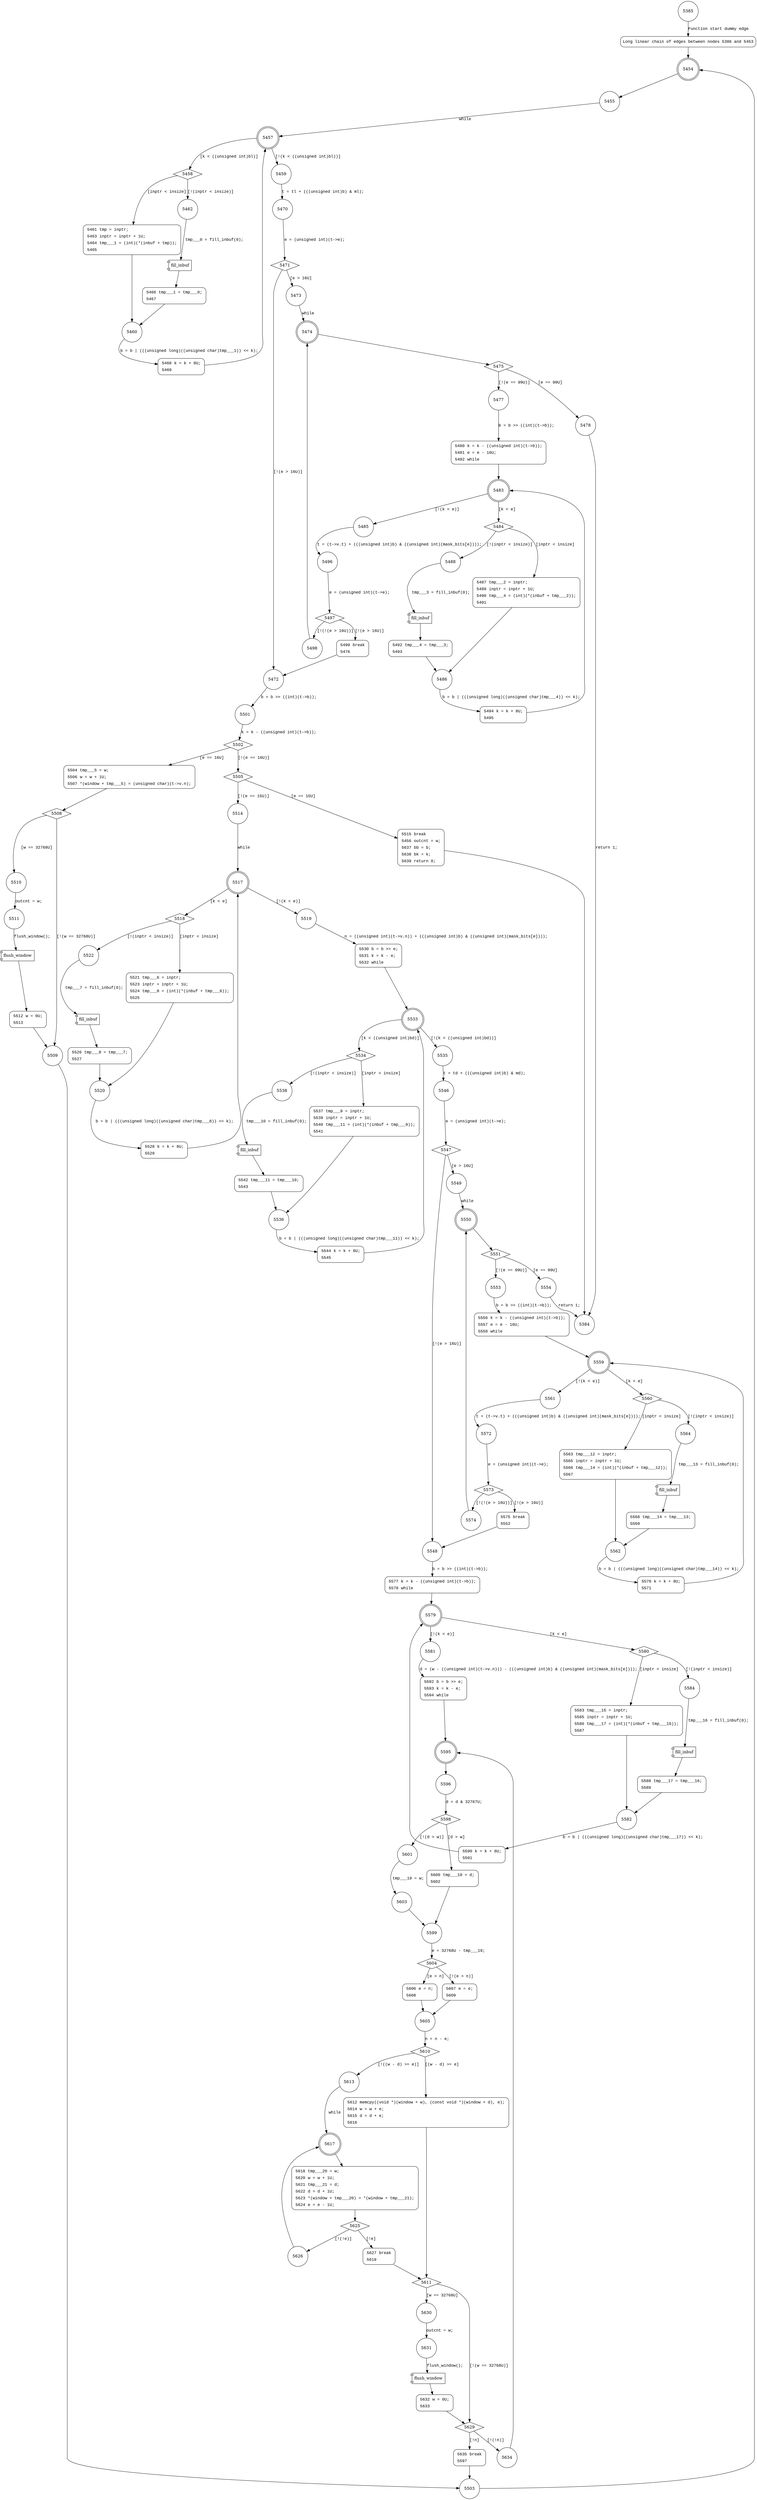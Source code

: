 digraph inflate_codes {
5385 [shape="circle"]
5386 [shape="circle"]
5454 [shape="doublecircle"]
5455 [shape="circle"]
5457 [shape="doublecircle"]
5459 [shape="circle"]
5458 [shape="diamond"]
5462 [shape="circle"]
5461 [shape="circle"]
5460 [shape="circle"]
5468 [shape="circle"]
5466 [shape="circle"]
5470 [shape="circle"]
5471 [shape="diamond"]
5472 [shape="circle"]
5473 [shape="circle"]
5474 [shape="doublecircle"]
5475 [shape="diamond"]
5477 [shape="circle"]
5478 [shape="circle"]
5480 [shape="circle"]
5483 [shape="doublecircle"]
5485 [shape="circle"]
5484 [shape="diamond"]
5488 [shape="circle"]
5487 [shape="circle"]
5486 [shape="circle"]
5494 [shape="circle"]
5492 [shape="circle"]
5496 [shape="circle"]
5497 [shape="diamond"]
5498 [shape="circle"]
5499 [shape="circle"]
5501 [shape="circle"]
5502 [shape="diamond"]
5505 [shape="diamond"]
5504 [shape="circle"]
5508 [shape="diamond"]
5509 [shape="circle"]
5510 [shape="circle"]
5511 [shape="circle"]
5512 [shape="circle"]
5503 [shape="circle"]
5514 [shape="circle"]
5515 [shape="circle"]
5517 [shape="doublecircle"]
5519 [shape="circle"]
5518 [shape="diamond"]
5522 [shape="circle"]
5521 [shape="circle"]
5520 [shape="circle"]
5528 [shape="circle"]
5526 [shape="circle"]
5530 [shape="circle"]
5533 [shape="doublecircle"]
5535 [shape="circle"]
5534 [shape="diamond"]
5538 [shape="circle"]
5537 [shape="circle"]
5536 [shape="circle"]
5544 [shape="circle"]
5542 [shape="circle"]
5546 [shape="circle"]
5547 [shape="diamond"]
5548 [shape="circle"]
5549 [shape="circle"]
5550 [shape="doublecircle"]
5551 [shape="diamond"]
5553 [shape="circle"]
5554 [shape="circle"]
5556 [shape="circle"]
5559 [shape="doublecircle"]
5561 [shape="circle"]
5560 [shape="diamond"]
5564 [shape="circle"]
5563 [shape="circle"]
5562 [shape="circle"]
5570 [shape="circle"]
5568 [shape="circle"]
5572 [shape="circle"]
5573 [shape="diamond"]
5574 [shape="circle"]
5575 [shape="circle"]
5577 [shape="circle"]
5579 [shape="doublecircle"]
5581 [shape="circle"]
5580 [shape="diamond"]
5584 [shape="circle"]
5583 [shape="circle"]
5582 [shape="circle"]
5590 [shape="circle"]
5588 [shape="circle"]
5592 [shape="circle"]
5595 [shape="doublecircle"]
5596 [shape="circle"]
5598 [shape="diamond"]
5601 [shape="circle"]
5600 [shape="circle"]
5599 [shape="circle"]
5604 [shape="diamond"]
5607 [shape="circle"]
5606 [shape="circle"]
5605 [shape="circle"]
5610 [shape="diamond"]
5613 [shape="circle"]
5612 [shape="circle"]
5611 [shape="diamond"]
5629 [shape="diamond"]
5630 [shape="circle"]
5631 [shape="circle"]
5632 [shape="circle"]
5634 [shape="circle"]
5635 [shape="circle"]
5617 [shape="doublecircle"]
5618 [shape="circle"]
5625 [shape="diamond"]
5626 [shape="circle"]
5627 [shape="circle"]
5603 [shape="circle"]
5384 [shape="circle"]
5386 [style="filled,bold" penwidth="1" fillcolor="white" fontname="Courier New" shape="Mrecord" label="Long linear chain of edges between nodes 5386 and 5453"]
5386 -> 5454[label=""]
5461 [style="filled,bold" penwidth="1" fillcolor="white" fontname="Courier New" shape="Mrecord" label=<<table border="0" cellborder="0" cellpadding="3" bgcolor="white"><tr><td align="right">5461</td><td align="left">tmp = inptr;</td></tr><tr><td align="right">5463</td><td align="left">inptr = inptr + 1U;</td></tr><tr><td align="right">5464</td><td align="left">tmp___1 = (int)(*(inbuf + tmp));</td></tr><tr><td align="right">5465</td><td align="left"></td></tr></table>>]
5461 -> 5460[label=""]
5468 [style="filled,bold" penwidth="1" fillcolor="white" fontname="Courier New" shape="Mrecord" label=<<table border="0" cellborder="0" cellpadding="3" bgcolor="white"><tr><td align="right">5468</td><td align="left">k = k + 8U;</td></tr><tr><td align="right">5469</td><td align="left"></td></tr></table>>]
5468 -> 5457[label=""]
5466 [style="filled,bold" penwidth="1" fillcolor="white" fontname="Courier New" shape="Mrecord" label=<<table border="0" cellborder="0" cellpadding="3" bgcolor="white"><tr><td align="right">5466</td><td align="left">tmp___1 = tmp___0;</td></tr><tr><td align="right">5467</td><td align="left"></td></tr></table>>]
5466 -> 5460[label=""]
5480 [style="filled,bold" penwidth="1" fillcolor="white" fontname="Courier New" shape="Mrecord" label=<<table border="0" cellborder="0" cellpadding="3" bgcolor="white"><tr><td align="right">5480</td><td align="left">k = k - ((unsigned int)(t-&gt;b));</td></tr><tr><td align="right">5481</td><td align="left">e = e - 16U;</td></tr><tr><td align="right">5482</td><td align="left">while</td></tr></table>>]
5480 -> 5483[label=""]
5487 [style="filled,bold" penwidth="1" fillcolor="white" fontname="Courier New" shape="Mrecord" label=<<table border="0" cellborder="0" cellpadding="3" bgcolor="white"><tr><td align="right">5487</td><td align="left">tmp___2 = inptr;</td></tr><tr><td align="right">5489</td><td align="left">inptr = inptr + 1U;</td></tr><tr><td align="right">5490</td><td align="left">tmp___4 = (int)(*(inbuf + tmp___2));</td></tr><tr><td align="right">5491</td><td align="left"></td></tr></table>>]
5487 -> 5486[label=""]
5494 [style="filled,bold" penwidth="1" fillcolor="white" fontname="Courier New" shape="Mrecord" label=<<table border="0" cellborder="0" cellpadding="3" bgcolor="white"><tr><td align="right">5494</td><td align="left">k = k + 8U;</td></tr><tr><td align="right">5495</td><td align="left"></td></tr></table>>]
5494 -> 5483[label=""]
5492 [style="filled,bold" penwidth="1" fillcolor="white" fontname="Courier New" shape="Mrecord" label=<<table border="0" cellborder="0" cellpadding="3" bgcolor="white"><tr><td align="right">5492</td><td align="left">tmp___4 = tmp___3;</td></tr><tr><td align="right">5493</td><td align="left"></td></tr></table>>]
5492 -> 5486[label=""]
5499 [style="filled,bold" penwidth="1" fillcolor="white" fontname="Courier New" shape="Mrecord" label=<<table border="0" cellborder="0" cellpadding="3" bgcolor="white"><tr><td align="right">5499</td><td align="left">break</td></tr><tr><td align="right">5476</td><td align="left"></td></tr></table>>]
5499 -> 5472[label=""]
5504 [style="filled,bold" penwidth="1" fillcolor="white" fontname="Courier New" shape="Mrecord" label=<<table border="0" cellborder="0" cellpadding="3" bgcolor="white"><tr><td align="right">5504</td><td align="left">tmp___5 = w;</td></tr><tr><td align="right">5506</td><td align="left">w = w + 1U;</td></tr><tr><td align="right">5507</td><td align="left">*(window + tmp___5) = (unsigned char)(t-&gt;v.n);</td></tr></table>>]
5504 -> 5508[label=""]
5512 [style="filled,bold" penwidth="1" fillcolor="white" fontname="Courier New" shape="Mrecord" label=<<table border="0" cellborder="0" cellpadding="3" bgcolor="white"><tr><td align="right">5512</td><td align="left">w = 0U;</td></tr><tr><td align="right">5513</td><td align="left"></td></tr></table>>]
5512 -> 5509[label=""]
5515 [style="filled,bold" penwidth="1" fillcolor="white" fontname="Courier New" shape="Mrecord" label=<<table border="0" cellborder="0" cellpadding="3" bgcolor="white"><tr><td align="right">5515</td><td align="left">break</td></tr><tr><td align="right">5456</td><td align="left">outcnt = w;</td></tr><tr><td align="right">5637</td><td align="left">bb = b;</td></tr><tr><td align="right">5638</td><td align="left">bk = k;</td></tr><tr><td align="right">5639</td><td align="left">return 0;</td></tr></table>>]
5515 -> 5384[label=""]
5521 [style="filled,bold" penwidth="1" fillcolor="white" fontname="Courier New" shape="Mrecord" label=<<table border="0" cellborder="0" cellpadding="3" bgcolor="white"><tr><td align="right">5521</td><td align="left">tmp___6 = inptr;</td></tr><tr><td align="right">5523</td><td align="left">inptr = inptr + 1U;</td></tr><tr><td align="right">5524</td><td align="left">tmp___8 = (int)(*(inbuf + tmp___6));</td></tr><tr><td align="right">5525</td><td align="left"></td></tr></table>>]
5521 -> 5520[label=""]
5528 [style="filled,bold" penwidth="1" fillcolor="white" fontname="Courier New" shape="Mrecord" label=<<table border="0" cellborder="0" cellpadding="3" bgcolor="white"><tr><td align="right">5528</td><td align="left">k = k + 8U;</td></tr><tr><td align="right">5529</td><td align="left"></td></tr></table>>]
5528 -> 5517[label=""]
5526 [style="filled,bold" penwidth="1" fillcolor="white" fontname="Courier New" shape="Mrecord" label=<<table border="0" cellborder="0" cellpadding="3" bgcolor="white"><tr><td align="right">5526</td><td align="left">tmp___8 = tmp___7;</td></tr><tr><td align="right">5527</td><td align="left"></td></tr></table>>]
5526 -> 5520[label=""]
5530 [style="filled,bold" penwidth="1" fillcolor="white" fontname="Courier New" shape="Mrecord" label=<<table border="0" cellborder="0" cellpadding="3" bgcolor="white"><tr><td align="right">5530</td><td align="left">b = b &gt;&gt; e;</td></tr><tr><td align="right">5531</td><td align="left">k = k - e;</td></tr><tr><td align="right">5532</td><td align="left">while</td></tr></table>>]
5530 -> 5533[label=""]
5537 [style="filled,bold" penwidth="1" fillcolor="white" fontname="Courier New" shape="Mrecord" label=<<table border="0" cellborder="0" cellpadding="3" bgcolor="white"><tr><td align="right">5537</td><td align="left">tmp___9 = inptr;</td></tr><tr><td align="right">5539</td><td align="left">inptr = inptr + 1U;</td></tr><tr><td align="right">5540</td><td align="left">tmp___11 = (int)(*(inbuf + tmp___9));</td></tr><tr><td align="right">5541</td><td align="left"></td></tr></table>>]
5537 -> 5536[label=""]
5544 [style="filled,bold" penwidth="1" fillcolor="white" fontname="Courier New" shape="Mrecord" label=<<table border="0" cellborder="0" cellpadding="3" bgcolor="white"><tr><td align="right">5544</td><td align="left">k = k + 8U;</td></tr><tr><td align="right">5545</td><td align="left"></td></tr></table>>]
5544 -> 5533[label=""]
5542 [style="filled,bold" penwidth="1" fillcolor="white" fontname="Courier New" shape="Mrecord" label=<<table border="0" cellborder="0" cellpadding="3" bgcolor="white"><tr><td align="right">5542</td><td align="left">tmp___11 = tmp___10;</td></tr><tr><td align="right">5543</td><td align="left"></td></tr></table>>]
5542 -> 5536[label=""]
5556 [style="filled,bold" penwidth="1" fillcolor="white" fontname="Courier New" shape="Mrecord" label=<<table border="0" cellborder="0" cellpadding="3" bgcolor="white"><tr><td align="right">5556</td><td align="left">k = k - ((unsigned int)(t-&gt;b));</td></tr><tr><td align="right">5557</td><td align="left">e = e - 16U;</td></tr><tr><td align="right">5558</td><td align="left">while</td></tr></table>>]
5556 -> 5559[label=""]
5563 [style="filled,bold" penwidth="1" fillcolor="white" fontname="Courier New" shape="Mrecord" label=<<table border="0" cellborder="0" cellpadding="3" bgcolor="white"><tr><td align="right">5563</td><td align="left">tmp___12 = inptr;</td></tr><tr><td align="right">5565</td><td align="left">inptr = inptr + 1U;</td></tr><tr><td align="right">5566</td><td align="left">tmp___14 = (int)(*(inbuf + tmp___12));</td></tr><tr><td align="right">5567</td><td align="left"></td></tr></table>>]
5563 -> 5562[label=""]
5570 [style="filled,bold" penwidth="1" fillcolor="white" fontname="Courier New" shape="Mrecord" label=<<table border="0" cellborder="0" cellpadding="3" bgcolor="white"><tr><td align="right">5570</td><td align="left">k = k + 8U;</td></tr><tr><td align="right">5571</td><td align="left"></td></tr></table>>]
5570 -> 5559[label=""]
5568 [style="filled,bold" penwidth="1" fillcolor="white" fontname="Courier New" shape="Mrecord" label=<<table border="0" cellborder="0" cellpadding="3" bgcolor="white"><tr><td align="right">5568</td><td align="left">tmp___14 = tmp___13;</td></tr><tr><td align="right">5569</td><td align="left"></td></tr></table>>]
5568 -> 5562[label=""]
5575 [style="filled,bold" penwidth="1" fillcolor="white" fontname="Courier New" shape="Mrecord" label=<<table border="0" cellborder="0" cellpadding="3" bgcolor="white"><tr><td align="right">5575</td><td align="left">break</td></tr><tr><td align="right">5552</td><td align="left"></td></tr></table>>]
5575 -> 5548[label=""]
5577 [style="filled,bold" penwidth="1" fillcolor="white" fontname="Courier New" shape="Mrecord" label=<<table border="0" cellborder="0" cellpadding="3" bgcolor="white"><tr><td align="right">5577</td><td align="left">k = k - ((unsigned int)(t-&gt;b));</td></tr><tr><td align="right">5578</td><td align="left">while</td></tr></table>>]
5577 -> 5579[label=""]
5583 [style="filled,bold" penwidth="1" fillcolor="white" fontname="Courier New" shape="Mrecord" label=<<table border="0" cellborder="0" cellpadding="3" bgcolor="white"><tr><td align="right">5583</td><td align="left">tmp___15 = inptr;</td></tr><tr><td align="right">5585</td><td align="left">inptr = inptr + 1U;</td></tr><tr><td align="right">5586</td><td align="left">tmp___17 = (int)(*(inbuf + tmp___15));</td></tr><tr><td align="right">5587</td><td align="left"></td></tr></table>>]
5583 -> 5582[label=""]
5590 [style="filled,bold" penwidth="1" fillcolor="white" fontname="Courier New" shape="Mrecord" label=<<table border="0" cellborder="0" cellpadding="3" bgcolor="white"><tr><td align="right">5590</td><td align="left">k = k + 8U;</td></tr><tr><td align="right">5591</td><td align="left"></td></tr></table>>]
5590 -> 5579[label=""]
5588 [style="filled,bold" penwidth="1" fillcolor="white" fontname="Courier New" shape="Mrecord" label=<<table border="0" cellborder="0" cellpadding="3" bgcolor="white"><tr><td align="right">5588</td><td align="left">tmp___17 = tmp___16;</td></tr><tr><td align="right">5589</td><td align="left"></td></tr></table>>]
5588 -> 5582[label=""]
5592 [style="filled,bold" penwidth="1" fillcolor="white" fontname="Courier New" shape="Mrecord" label=<<table border="0" cellborder="0" cellpadding="3" bgcolor="white"><tr><td align="right">5592</td><td align="left">b = b &gt;&gt; e;</td></tr><tr><td align="right">5593</td><td align="left">k = k - e;</td></tr><tr><td align="right">5594</td><td align="left">while</td></tr></table>>]
5592 -> 5595[label=""]
5600 [style="filled,bold" penwidth="1" fillcolor="white" fontname="Courier New" shape="Mrecord" label=<<table border="0" cellborder="0" cellpadding="3" bgcolor="white"><tr><td align="right">5600</td><td align="left">tmp___19 = d;</td></tr><tr><td align="right">5602</td><td align="left"></td></tr></table>>]
5600 -> 5599[label=""]
5606 [style="filled,bold" penwidth="1" fillcolor="white" fontname="Courier New" shape="Mrecord" label=<<table border="0" cellborder="0" cellpadding="3" bgcolor="white"><tr><td align="right">5606</td><td align="left">e = n;</td></tr><tr><td align="right">5608</td><td align="left"></td></tr></table>>]
5606 -> 5605[label=""]
5612 [style="filled,bold" penwidth="1" fillcolor="white" fontname="Courier New" shape="Mrecord" label=<<table border="0" cellborder="0" cellpadding="3" bgcolor="white"><tr><td align="right">5612</td><td align="left">memcpy((void *)(window + w), (const void *)(window + d), e);</td></tr><tr><td align="right">5614</td><td align="left">w = w + e;</td></tr><tr><td align="right">5615</td><td align="left">d = d + e;</td></tr><tr><td align="right">5616</td><td align="left"></td></tr></table>>]
5612 -> 5611[label=""]
5632 [style="filled,bold" penwidth="1" fillcolor="white" fontname="Courier New" shape="Mrecord" label=<<table border="0" cellborder="0" cellpadding="3" bgcolor="white"><tr><td align="right">5632</td><td align="left">w = 0U;</td></tr><tr><td align="right">5633</td><td align="left"></td></tr></table>>]
5632 -> 5629[label=""]
5635 [style="filled,bold" penwidth="1" fillcolor="white" fontname="Courier New" shape="Mrecord" label=<<table border="0" cellborder="0" cellpadding="3" bgcolor="white"><tr><td align="right">5635</td><td align="left">break</td></tr><tr><td align="right">5597</td><td align="left"></td></tr></table>>]
5635 -> 5503[label=""]
5618 [style="filled,bold" penwidth="1" fillcolor="white" fontname="Courier New" shape="Mrecord" label=<<table border="0" cellborder="0" cellpadding="3" bgcolor="white"><tr><td align="right">5618</td><td align="left">tmp___20 = w;</td></tr><tr><td align="right">5620</td><td align="left">w = w + 1U;</td></tr><tr><td align="right">5621</td><td align="left">tmp___21 = d;</td></tr><tr><td align="right">5622</td><td align="left">d = d + 1U;</td></tr><tr><td align="right">5623</td><td align="left">*(window + tmp___20) = *(window + tmp___21);</td></tr><tr><td align="right">5624</td><td align="left">e = e - 1U;</td></tr></table>>]
5618 -> 5625[label=""]
5627 [style="filled,bold" penwidth="1" fillcolor="white" fontname="Courier New" shape="Mrecord" label=<<table border="0" cellborder="0" cellpadding="3" bgcolor="white"><tr><td align="right">5627</td><td align="left">break</td></tr><tr><td align="right">5619</td><td align="left"></td></tr></table>>]
5627 -> 5611[label=""]
5607 [style="filled,bold" penwidth="1" fillcolor="white" fontname="Courier New" shape="Mrecord" label=<<table border="0" cellborder="0" cellpadding="3" bgcolor="white"><tr><td align="right">5607</td><td align="left">e = e;</td></tr><tr><td align="right">5609</td><td align="left"></td></tr></table>>]
5607 -> 5605[label=""]
5385 -> 5386 [label="Function start dummy edge" fontname="Courier New"]
5454 -> 5455 [label="" fontname="Courier New"]
5457 -> 5459 [label="[!(k < ((unsigned int)bl))]" fontname="Courier New"]
5457 -> 5458 [label="[k < ((unsigned int)bl)]" fontname="Courier New"]
5458 -> 5462 [label="[!(inptr < insize)]" fontname="Courier New"]
5458 -> 5461 [label="[inptr < insize]" fontname="Courier New"]
5460 -> 5468 [label="b = b | (((unsigned long)((unsigned char)tmp___1)) << k);" fontname="Courier New"]
100107 [shape="component" label="fill_inbuf"]
5462 -> 100107 [label="tmp___0 = fill_inbuf(0);" fontname="Courier New"]
100107 -> 5466 [label="" fontname="Courier New"]
5459 -> 5470 [label="t = tl + (((unsigned int)b) & ml);" fontname="Courier New"]
5471 -> 5472 [label="[!(e > 16U)]" fontname="Courier New"]
5471 -> 5473 [label="[e > 16U]" fontname="Courier New"]
5474 -> 5475 [label="" fontname="Courier New"]
5475 -> 5477 [label="[!(e == 99U)]" fontname="Courier New"]
5475 -> 5478 [label="[e == 99U]" fontname="Courier New"]
5477 -> 5480 [label="b = b >> ((int)(t->b));" fontname="Courier New"]
5483 -> 5485 [label="[!(k < e)]" fontname="Courier New"]
5483 -> 5484 [label="[k < e]" fontname="Courier New"]
5484 -> 5488 [label="[!(inptr < insize)]" fontname="Courier New"]
5484 -> 5487 [label="[inptr < insize]" fontname="Courier New"]
5486 -> 5494 [label="b = b | (((unsigned long)((unsigned char)tmp___4)) << k);" fontname="Courier New"]
100108 [shape="component" label="fill_inbuf"]
5488 -> 100108 [label="tmp___3 = fill_inbuf(0);" fontname="Courier New"]
100108 -> 5492 [label="" fontname="Courier New"]
5485 -> 5496 [label="t = (t->v.t) + (((unsigned int)b) & ((unsigned int)(mask_bits[e])));" fontname="Courier New"]
5497 -> 5498 [label="[!(!(e > 16U))]" fontname="Courier New"]
5497 -> 5499 [label="[!(e > 16U)]" fontname="Courier New"]
5472 -> 5501 [label="b = b >> ((int)(t->b));" fontname="Courier New"]
5502 -> 5505 [label="[!(e == 16U)]" fontname="Courier New"]
5502 -> 5504 [label="[e == 16U]" fontname="Courier New"]
5508 -> 5509 [label="[!(w == 32768U)]" fontname="Courier New"]
5508 -> 5510 [label="[w == 32768U]" fontname="Courier New"]
100109 [shape="component" label="flush_window"]
5511 -> 100109 [label="flush_window();" fontname="Courier New"]
100109 -> 5512 [label="" fontname="Courier New"]
5509 -> 5503 [label="" fontname="Courier New"]
5503 -> 5454 [label="" fontname="Courier New"]
5505 -> 5514 [label="[!(e == 15U)]" fontname="Courier New"]
5505 -> 5515 [label="[e == 15U]" fontname="Courier New"]
5514 -> 5517 [label="while" fontname="Courier New"]
5517 -> 5519 [label="[!(k < e)]" fontname="Courier New"]
5517 -> 5518 [label="[k < e]" fontname="Courier New"]
5518 -> 5522 [label="[!(inptr < insize)]" fontname="Courier New"]
5518 -> 5521 [label="[inptr < insize]" fontname="Courier New"]
5520 -> 5528 [label="b = b | (((unsigned long)((unsigned char)tmp___8)) << k);" fontname="Courier New"]
100110 [shape="component" label="fill_inbuf"]
5522 -> 100110 [label="tmp___7 = fill_inbuf(0);" fontname="Courier New"]
100110 -> 5526 [label="" fontname="Courier New"]
5519 -> 5530 [label="n = ((unsigned int)(t->v.n)) + (((unsigned int)b) & ((unsigned int)(mask_bits[e])));" fontname="Courier New"]
5533 -> 5535 [label="[!(k < ((unsigned int)bd))]" fontname="Courier New"]
5533 -> 5534 [label="[k < ((unsigned int)bd)]" fontname="Courier New"]
5534 -> 5538 [label="[!(inptr < insize)]" fontname="Courier New"]
5534 -> 5537 [label="[inptr < insize]" fontname="Courier New"]
5536 -> 5544 [label="b = b | (((unsigned long)((unsigned char)tmp___11)) << k);" fontname="Courier New"]
100111 [shape="component" label="fill_inbuf"]
5538 -> 100111 [label="tmp___10 = fill_inbuf(0);" fontname="Courier New"]
100111 -> 5542 [label="" fontname="Courier New"]
5535 -> 5546 [label="t = td + (((unsigned int)b) & md);" fontname="Courier New"]
5547 -> 5548 [label="[!(e > 16U)]" fontname="Courier New"]
5547 -> 5549 [label="[e > 16U]" fontname="Courier New"]
5550 -> 5551 [label="" fontname="Courier New"]
5551 -> 5553 [label="[!(e == 99U)]" fontname="Courier New"]
5551 -> 5554 [label="[e == 99U]" fontname="Courier New"]
5553 -> 5556 [label="b = b >> ((int)(t->b));" fontname="Courier New"]
5559 -> 5561 [label="[!(k < e)]" fontname="Courier New"]
5559 -> 5560 [label="[k < e]" fontname="Courier New"]
5560 -> 5564 [label="[!(inptr < insize)]" fontname="Courier New"]
5560 -> 5563 [label="[inptr < insize]" fontname="Courier New"]
5562 -> 5570 [label="b = b | (((unsigned long)((unsigned char)tmp___14)) << k);" fontname="Courier New"]
100112 [shape="component" label="fill_inbuf"]
5564 -> 100112 [label="tmp___13 = fill_inbuf(0);" fontname="Courier New"]
100112 -> 5568 [label="" fontname="Courier New"]
5561 -> 5572 [label="t = (t->v.t) + (((unsigned int)b) & ((unsigned int)(mask_bits[e])));" fontname="Courier New"]
5573 -> 5574 [label="[!(!(e > 16U))]" fontname="Courier New"]
5573 -> 5575 [label="[!(e > 16U)]" fontname="Courier New"]
5548 -> 5577 [label="b = b >> ((int)(t->b));" fontname="Courier New"]
5579 -> 5581 [label="[!(k < e)]" fontname="Courier New"]
5579 -> 5580 [label="[k < e]" fontname="Courier New"]
5580 -> 5584 [label="[!(inptr < insize)]" fontname="Courier New"]
5580 -> 5583 [label="[inptr < insize]" fontname="Courier New"]
5582 -> 5590 [label="b = b | (((unsigned long)((unsigned char)tmp___17)) << k);" fontname="Courier New"]
100113 [shape="component" label="fill_inbuf"]
5584 -> 100113 [label="tmp___16 = fill_inbuf(0);" fontname="Courier New"]
100113 -> 5588 [label="" fontname="Courier New"]
5581 -> 5592 [label="d = (w - ((unsigned int)(t->v.n))) - (((unsigned int)b) & ((unsigned int)(mask_bits[e])));" fontname="Courier New"]
5595 -> 5596 [label="" fontname="Courier New"]
5598 -> 5601 [label="[!(d > w)]" fontname="Courier New"]
5598 -> 5600 [label="[d > w]" fontname="Courier New"]
5599 -> 5604 [label="e = 32768U - tmp___19;" fontname="Courier New"]
5604 -> 5607 [label="[!(e > n)]" fontname="Courier New"]
5604 -> 5606 [label="[e > n]" fontname="Courier New"]
5605 -> 5610 [label="n = n - e;" fontname="Courier New"]
5610 -> 5613 [label="[!((w - d) >= e)]" fontname="Courier New"]
5610 -> 5612 [label="[(w - d) >= e]" fontname="Courier New"]
5611 -> 5629 [label="[!(w == 32768U)]" fontname="Courier New"]
5611 -> 5630 [label="[w == 32768U]" fontname="Courier New"]
100114 [shape="component" label="flush_window"]
5631 -> 100114 [label="flush_window();" fontname="Courier New"]
100114 -> 5632 [label="" fontname="Courier New"]
5629 -> 5634 [label="[!(!n)]" fontname="Courier New"]
5629 -> 5635 [label="[!n]" fontname="Courier New"]
5634 -> 5595 [label="" fontname="Courier New"]
5617 -> 5618 [label="" fontname="Courier New"]
5625 -> 5626 [label="[!(!e)]" fontname="Courier New"]
5625 -> 5627 [label="[!e]" fontname="Courier New"]
5626 -> 5617 [label="" fontname="Courier New"]
5601 -> 5603 [label="tmp___19 = w;" fontname="Courier New"]
5574 -> 5550 [label="" fontname="Courier New"]
5455 -> 5457 [label="while" fontname="Courier New"]
5470 -> 5471 [label="e = (unsigned int)(t->e);" fontname="Courier New"]
5473 -> 5474 [label="while" fontname="Courier New"]
5478 -> 5384 [label="return 1;" fontname="Courier New"]
5496 -> 5497 [label="e = (unsigned int)(t->e);" fontname="Courier New"]
5501 -> 5502 [label="k = k - ((unsigned int)(t->b));" fontname="Courier New"]
5510 -> 5511 [label="outcnt = w;" fontname="Courier New"]
5546 -> 5547 [label="e = (unsigned int)(t->e);" fontname="Courier New"]
5549 -> 5550 [label="while" fontname="Courier New"]
5554 -> 5384 [label="return 1;" fontname="Courier New"]
5572 -> 5573 [label="e = (unsigned int)(t->e);" fontname="Courier New"]
5596 -> 5598 [label="d = d & 32767U;" fontname="Courier New"]
5630 -> 5631 [label="outcnt = w;" fontname="Courier New"]
5613 -> 5617 [label="while" fontname="Courier New"]
5603 -> 5599 [label="" fontname="Courier New"]
5498 -> 5474 [label="" fontname="Courier New"]
}